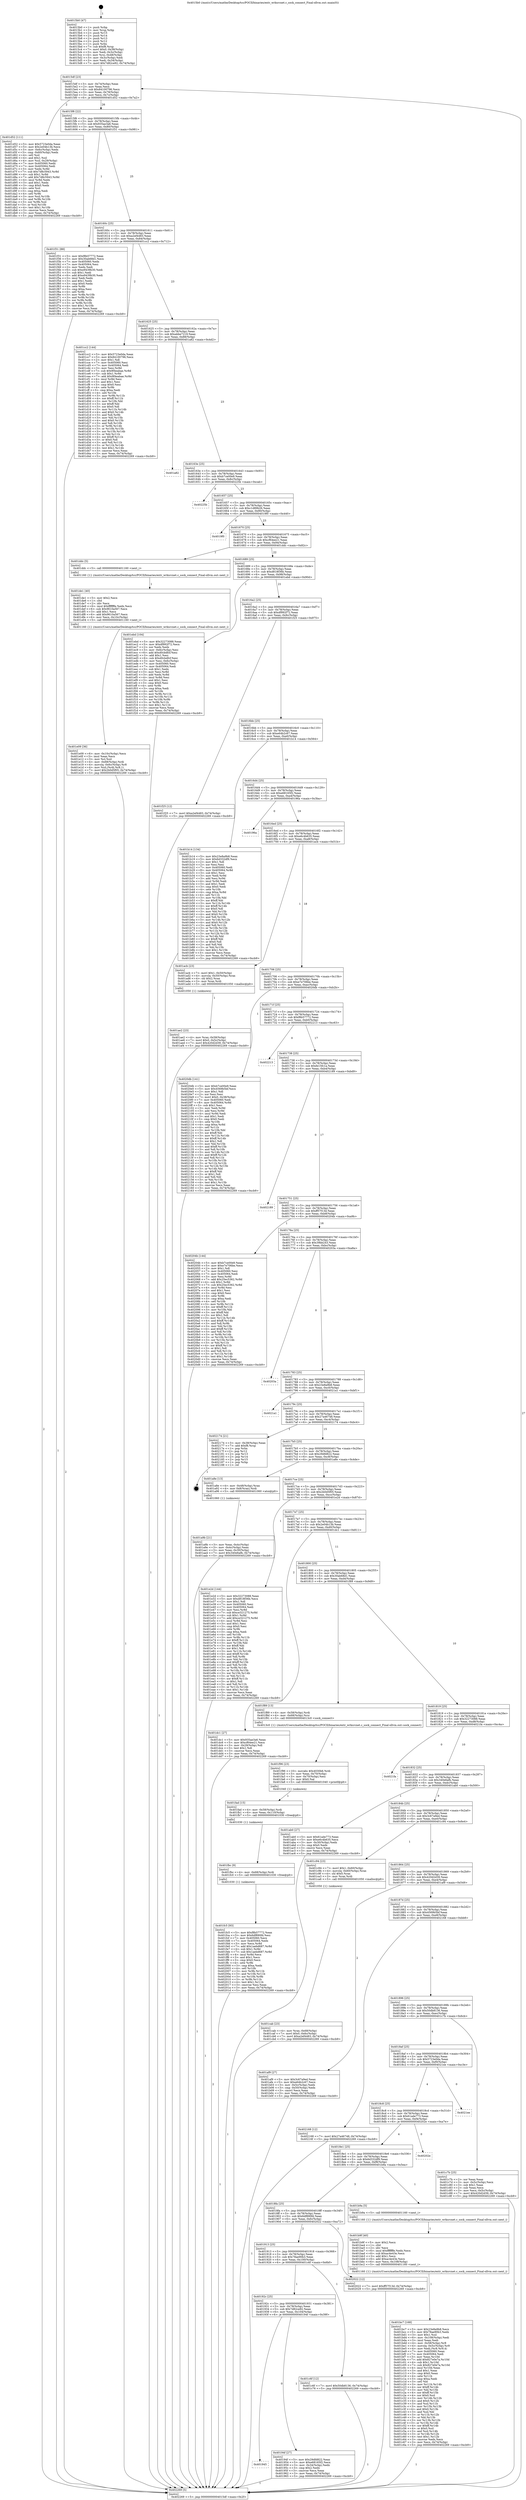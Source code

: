 digraph "0x4015b0" {
  label = "0x4015b0 (/mnt/c/Users/mathe/Desktop/tcc/POCII/binaries/extr_wrksrcnet.c_sock_connect_Final-ollvm.out::main(0))"
  labelloc = "t"
  node[shape=record]

  Entry [label="",width=0.3,height=0.3,shape=circle,fillcolor=black,style=filled]
  "0x4015df" [label="{
     0x4015df [23]\l
     | [instrs]\l
     &nbsp;&nbsp;0x4015df \<+3\>: mov -0x74(%rbp),%eax\l
     &nbsp;&nbsp;0x4015e2 \<+2\>: mov %eax,%ecx\l
     &nbsp;&nbsp;0x4015e4 \<+6\>: sub $0x84100796,%ecx\l
     &nbsp;&nbsp;0x4015ea \<+3\>: mov %eax,-0x78(%rbp)\l
     &nbsp;&nbsp;0x4015ed \<+3\>: mov %ecx,-0x7c(%rbp)\l
     &nbsp;&nbsp;0x4015f0 \<+6\>: je 0000000000401d52 \<main+0x7a2\>\l
  }"]
  "0x401d52" [label="{
     0x401d52 [111]\l
     | [instrs]\l
     &nbsp;&nbsp;0x401d52 \<+5\>: mov $0x5723e0da,%eax\l
     &nbsp;&nbsp;0x401d57 \<+5\>: mov $0x2e04b13b,%ecx\l
     &nbsp;&nbsp;0x401d5c \<+3\>: mov -0x6c(%rbp),%edx\l
     &nbsp;&nbsp;0x401d5f \<+3\>: cmp -0x60(%rbp),%edx\l
     &nbsp;&nbsp;0x401d62 \<+4\>: setl %sil\l
     &nbsp;&nbsp;0x401d66 \<+4\>: and $0x1,%sil\l
     &nbsp;&nbsp;0x401d6a \<+4\>: mov %sil,-0x29(%rbp)\l
     &nbsp;&nbsp;0x401d6e \<+7\>: mov 0x405060,%edx\l
     &nbsp;&nbsp;0x401d75 \<+7\>: mov 0x405064,%edi\l
     &nbsp;&nbsp;0x401d7c \<+3\>: mov %edx,%r8d\l
     &nbsp;&nbsp;0x401d7f \<+7\>: sub $0x7d8c5943,%r8d\l
     &nbsp;&nbsp;0x401d86 \<+4\>: sub $0x1,%r8d\l
     &nbsp;&nbsp;0x401d8a \<+7\>: add $0x7d8c5943,%r8d\l
     &nbsp;&nbsp;0x401d91 \<+4\>: imul %r8d,%edx\l
     &nbsp;&nbsp;0x401d95 \<+3\>: and $0x1,%edx\l
     &nbsp;&nbsp;0x401d98 \<+3\>: cmp $0x0,%edx\l
     &nbsp;&nbsp;0x401d9b \<+4\>: sete %sil\l
     &nbsp;&nbsp;0x401d9f \<+3\>: cmp $0xa,%edi\l
     &nbsp;&nbsp;0x401da2 \<+4\>: setl %r9b\l
     &nbsp;&nbsp;0x401da6 \<+3\>: mov %sil,%r10b\l
     &nbsp;&nbsp;0x401da9 \<+3\>: and %r9b,%r10b\l
     &nbsp;&nbsp;0x401dac \<+3\>: xor %r9b,%sil\l
     &nbsp;&nbsp;0x401daf \<+3\>: or %sil,%r10b\l
     &nbsp;&nbsp;0x401db2 \<+4\>: test $0x1,%r10b\l
     &nbsp;&nbsp;0x401db6 \<+3\>: cmovne %ecx,%eax\l
     &nbsp;&nbsp;0x401db9 \<+3\>: mov %eax,-0x74(%rbp)\l
     &nbsp;&nbsp;0x401dbc \<+5\>: jmp 0000000000402269 \<main+0xcb9\>\l
  }"]
  "0x4015f6" [label="{
     0x4015f6 [22]\l
     | [instrs]\l
     &nbsp;&nbsp;0x4015f6 \<+5\>: jmp 00000000004015fb \<main+0x4b\>\l
     &nbsp;&nbsp;0x4015fb \<+3\>: mov -0x78(%rbp),%eax\l
     &nbsp;&nbsp;0x4015fe \<+5\>: sub $0x935ae3a6,%eax\l
     &nbsp;&nbsp;0x401603 \<+3\>: mov %eax,-0x80(%rbp)\l
     &nbsp;&nbsp;0x401606 \<+6\>: je 0000000000401f31 \<main+0x981\>\l
  }"]
  Exit [label="",width=0.3,height=0.3,shape=circle,fillcolor=black,style=filled,peripheries=2]
  "0x401f31" [label="{
     0x401f31 [88]\l
     | [instrs]\l
     &nbsp;&nbsp;0x401f31 \<+5\>: mov $0xf8b57772,%eax\l
     &nbsp;&nbsp;0x401f36 \<+5\>: mov $0x30ab68d1,%ecx\l
     &nbsp;&nbsp;0x401f3b \<+7\>: mov 0x405060,%edx\l
     &nbsp;&nbsp;0x401f42 \<+7\>: mov 0x405064,%esi\l
     &nbsp;&nbsp;0x401f49 \<+2\>: mov %edx,%edi\l
     &nbsp;&nbsp;0x401f4b \<+6\>: sub $0xe9439b30,%edi\l
     &nbsp;&nbsp;0x401f51 \<+3\>: sub $0x1,%edi\l
     &nbsp;&nbsp;0x401f54 \<+6\>: add $0xe9439b30,%edi\l
     &nbsp;&nbsp;0x401f5a \<+3\>: imul %edi,%edx\l
     &nbsp;&nbsp;0x401f5d \<+3\>: and $0x1,%edx\l
     &nbsp;&nbsp;0x401f60 \<+3\>: cmp $0x0,%edx\l
     &nbsp;&nbsp;0x401f63 \<+4\>: sete %r8b\l
     &nbsp;&nbsp;0x401f67 \<+3\>: cmp $0xa,%esi\l
     &nbsp;&nbsp;0x401f6a \<+4\>: setl %r9b\l
     &nbsp;&nbsp;0x401f6e \<+3\>: mov %r8b,%r10b\l
     &nbsp;&nbsp;0x401f71 \<+3\>: and %r9b,%r10b\l
     &nbsp;&nbsp;0x401f74 \<+3\>: xor %r9b,%r8b\l
     &nbsp;&nbsp;0x401f77 \<+3\>: or %r8b,%r10b\l
     &nbsp;&nbsp;0x401f7a \<+4\>: test $0x1,%r10b\l
     &nbsp;&nbsp;0x401f7e \<+3\>: cmovne %ecx,%eax\l
     &nbsp;&nbsp;0x401f81 \<+3\>: mov %eax,-0x74(%rbp)\l
     &nbsp;&nbsp;0x401f84 \<+5\>: jmp 0000000000402269 \<main+0xcb9\>\l
  }"]
  "0x40160c" [label="{
     0x40160c [25]\l
     | [instrs]\l
     &nbsp;&nbsp;0x40160c \<+5\>: jmp 0000000000401611 \<main+0x61\>\l
     &nbsp;&nbsp;0x401611 \<+3\>: mov -0x78(%rbp),%eax\l
     &nbsp;&nbsp;0x401614 \<+5\>: sub $0xa2ef4483,%eax\l
     &nbsp;&nbsp;0x401619 \<+6\>: mov %eax,-0x84(%rbp)\l
     &nbsp;&nbsp;0x40161f \<+6\>: je 0000000000401cc2 \<main+0x712\>\l
  }"]
  "0x401fc5" [label="{
     0x401fc5 [93]\l
     | [instrs]\l
     &nbsp;&nbsp;0x401fc5 \<+5\>: mov $0xf8b57772,%eax\l
     &nbsp;&nbsp;0x401fca \<+5\>: mov $0x6df890fd,%esi\l
     &nbsp;&nbsp;0x401fcf \<+7\>: mov 0x405060,%ecx\l
     &nbsp;&nbsp;0x401fd6 \<+7\>: mov 0x405064,%edx\l
     &nbsp;&nbsp;0x401fdd \<+3\>: mov %ecx,%r8d\l
     &nbsp;&nbsp;0x401fe0 \<+7\>: add $0x1aebd687,%r8d\l
     &nbsp;&nbsp;0x401fe7 \<+4\>: sub $0x1,%r8d\l
     &nbsp;&nbsp;0x401feb \<+7\>: sub $0x1aebd687,%r8d\l
     &nbsp;&nbsp;0x401ff2 \<+4\>: imul %r8d,%ecx\l
     &nbsp;&nbsp;0x401ff6 \<+3\>: and $0x1,%ecx\l
     &nbsp;&nbsp;0x401ff9 \<+3\>: cmp $0x0,%ecx\l
     &nbsp;&nbsp;0x401ffc \<+4\>: sete %r9b\l
     &nbsp;&nbsp;0x402000 \<+3\>: cmp $0xa,%edx\l
     &nbsp;&nbsp;0x402003 \<+4\>: setl %r10b\l
     &nbsp;&nbsp;0x402007 \<+3\>: mov %r9b,%r11b\l
     &nbsp;&nbsp;0x40200a \<+3\>: and %r10b,%r11b\l
     &nbsp;&nbsp;0x40200d \<+3\>: xor %r10b,%r9b\l
     &nbsp;&nbsp;0x402010 \<+3\>: or %r9b,%r11b\l
     &nbsp;&nbsp;0x402013 \<+4\>: test $0x1,%r11b\l
     &nbsp;&nbsp;0x402017 \<+3\>: cmovne %esi,%eax\l
     &nbsp;&nbsp;0x40201a \<+3\>: mov %eax,-0x74(%rbp)\l
     &nbsp;&nbsp;0x40201d \<+5\>: jmp 0000000000402269 \<main+0xcb9\>\l
  }"]
  "0x401cc2" [label="{
     0x401cc2 [144]\l
     | [instrs]\l
     &nbsp;&nbsp;0x401cc2 \<+5\>: mov $0x5723e0da,%eax\l
     &nbsp;&nbsp;0x401cc7 \<+5\>: mov $0x84100796,%ecx\l
     &nbsp;&nbsp;0x401ccc \<+2\>: mov $0x1,%dl\l
     &nbsp;&nbsp;0x401cce \<+7\>: mov 0x405060,%esi\l
     &nbsp;&nbsp;0x401cd5 \<+7\>: mov 0x405064,%edi\l
     &nbsp;&nbsp;0x401cdc \<+3\>: mov %esi,%r8d\l
     &nbsp;&nbsp;0x401cdf \<+7\>: sub $0x9f4eabae,%r8d\l
     &nbsp;&nbsp;0x401ce6 \<+4\>: sub $0x1,%r8d\l
     &nbsp;&nbsp;0x401cea \<+7\>: add $0x9f4eabae,%r8d\l
     &nbsp;&nbsp;0x401cf1 \<+4\>: imul %r8d,%esi\l
     &nbsp;&nbsp;0x401cf5 \<+3\>: and $0x1,%esi\l
     &nbsp;&nbsp;0x401cf8 \<+3\>: cmp $0x0,%esi\l
     &nbsp;&nbsp;0x401cfb \<+4\>: sete %r9b\l
     &nbsp;&nbsp;0x401cff \<+3\>: cmp $0xa,%edi\l
     &nbsp;&nbsp;0x401d02 \<+4\>: setl %r10b\l
     &nbsp;&nbsp;0x401d06 \<+3\>: mov %r9b,%r11b\l
     &nbsp;&nbsp;0x401d09 \<+4\>: xor $0xff,%r11b\l
     &nbsp;&nbsp;0x401d0d \<+3\>: mov %r10b,%bl\l
     &nbsp;&nbsp;0x401d10 \<+3\>: xor $0xff,%bl\l
     &nbsp;&nbsp;0x401d13 \<+3\>: xor $0x0,%dl\l
     &nbsp;&nbsp;0x401d16 \<+3\>: mov %r11b,%r14b\l
     &nbsp;&nbsp;0x401d19 \<+4\>: and $0x0,%r14b\l
     &nbsp;&nbsp;0x401d1d \<+3\>: and %dl,%r9b\l
     &nbsp;&nbsp;0x401d20 \<+3\>: mov %bl,%r15b\l
     &nbsp;&nbsp;0x401d23 \<+4\>: and $0x0,%r15b\l
     &nbsp;&nbsp;0x401d27 \<+3\>: and %dl,%r10b\l
     &nbsp;&nbsp;0x401d2a \<+3\>: or %r9b,%r14b\l
     &nbsp;&nbsp;0x401d2d \<+3\>: or %r10b,%r15b\l
     &nbsp;&nbsp;0x401d30 \<+3\>: xor %r15b,%r14b\l
     &nbsp;&nbsp;0x401d33 \<+3\>: or %bl,%r11b\l
     &nbsp;&nbsp;0x401d36 \<+4\>: xor $0xff,%r11b\l
     &nbsp;&nbsp;0x401d3a \<+3\>: or $0x0,%dl\l
     &nbsp;&nbsp;0x401d3d \<+3\>: and %dl,%r11b\l
     &nbsp;&nbsp;0x401d40 \<+3\>: or %r11b,%r14b\l
     &nbsp;&nbsp;0x401d43 \<+4\>: test $0x1,%r14b\l
     &nbsp;&nbsp;0x401d47 \<+3\>: cmovne %ecx,%eax\l
     &nbsp;&nbsp;0x401d4a \<+3\>: mov %eax,-0x74(%rbp)\l
     &nbsp;&nbsp;0x401d4d \<+5\>: jmp 0000000000402269 \<main+0xcb9\>\l
  }"]
  "0x401625" [label="{
     0x401625 [25]\l
     | [instrs]\l
     &nbsp;&nbsp;0x401625 \<+5\>: jmp 000000000040162a \<main+0x7a\>\l
     &nbsp;&nbsp;0x40162a \<+3\>: mov -0x78(%rbp),%eax\l
     &nbsp;&nbsp;0x40162d \<+5\>: sub $0xabbe7219,%eax\l
     &nbsp;&nbsp;0x401632 \<+6\>: mov %eax,-0x88(%rbp)\l
     &nbsp;&nbsp;0x401638 \<+6\>: je 0000000000401a82 \<main+0x4d2\>\l
  }"]
  "0x401fbc" [label="{
     0x401fbc [9]\l
     | [instrs]\l
     &nbsp;&nbsp;0x401fbc \<+4\>: mov -0x68(%rbp),%rdi\l
     &nbsp;&nbsp;0x401fc0 \<+5\>: call 0000000000401030 \<free@plt\>\l
     | [calls]\l
     &nbsp;&nbsp;0x401030 \{1\} (unknown)\l
  }"]
  "0x401a82" [label="{
     0x401a82\l
  }", style=dashed]
  "0x40163e" [label="{
     0x40163e [25]\l
     | [instrs]\l
     &nbsp;&nbsp;0x40163e \<+5\>: jmp 0000000000401643 \<main+0x93\>\l
     &nbsp;&nbsp;0x401643 \<+3\>: mov -0x78(%rbp),%eax\l
     &nbsp;&nbsp;0x401646 \<+5\>: sub $0xb7ce00e9,%eax\l
     &nbsp;&nbsp;0x40164b \<+6\>: mov %eax,-0x8c(%rbp)\l
     &nbsp;&nbsp;0x401651 \<+6\>: je 000000000040225b \<main+0xcab\>\l
  }"]
  "0x401fad" [label="{
     0x401fad [15]\l
     | [instrs]\l
     &nbsp;&nbsp;0x401fad \<+4\>: mov -0x58(%rbp),%rdi\l
     &nbsp;&nbsp;0x401fb1 \<+6\>: mov %eax,-0x110(%rbp)\l
     &nbsp;&nbsp;0x401fb7 \<+5\>: call 0000000000401030 \<free@plt\>\l
     | [calls]\l
     &nbsp;&nbsp;0x401030 \{1\} (unknown)\l
  }"]
  "0x40225b" [label="{
     0x40225b\l
  }", style=dashed]
  "0x401657" [label="{
     0x401657 [25]\l
     | [instrs]\l
     &nbsp;&nbsp;0x401657 \<+5\>: jmp 000000000040165c \<main+0xac\>\l
     &nbsp;&nbsp;0x40165c \<+3\>: mov -0x78(%rbp),%eax\l
     &nbsp;&nbsp;0x40165f \<+5\>: sub $0xc1d89b26,%eax\l
     &nbsp;&nbsp;0x401664 \<+6\>: mov %eax,-0x90(%rbp)\l
     &nbsp;&nbsp;0x40166a \<+6\>: je 00000000004019f0 \<main+0x440\>\l
  }"]
  "0x401f96" [label="{
     0x401f96 [23]\l
     | [instrs]\l
     &nbsp;&nbsp;0x401f96 \<+10\>: movabs $0x4030b6,%rdi\l
     &nbsp;&nbsp;0x401fa0 \<+3\>: mov %eax,-0x70(%rbp)\l
     &nbsp;&nbsp;0x401fa3 \<+3\>: mov -0x70(%rbp),%esi\l
     &nbsp;&nbsp;0x401fa6 \<+2\>: mov $0x0,%al\l
     &nbsp;&nbsp;0x401fa8 \<+5\>: call 0000000000401040 \<printf@plt\>\l
     | [calls]\l
     &nbsp;&nbsp;0x401040 \{1\} (unknown)\l
  }"]
  "0x4019f0" [label="{
     0x4019f0\l
  }", style=dashed]
  "0x401670" [label="{
     0x401670 [25]\l
     | [instrs]\l
     &nbsp;&nbsp;0x401670 \<+5\>: jmp 0000000000401675 \<main+0xc5\>\l
     &nbsp;&nbsp;0x401675 \<+3\>: mov -0x78(%rbp),%eax\l
     &nbsp;&nbsp;0x401678 \<+5\>: sub $0xcf64ee21,%eax\l
     &nbsp;&nbsp;0x40167d \<+6\>: mov %eax,-0x94(%rbp)\l
     &nbsp;&nbsp;0x401683 \<+6\>: je 0000000000401ddc \<main+0x82c\>\l
  }"]
  "0x401e09" [label="{
     0x401e09 [36]\l
     | [instrs]\l
     &nbsp;&nbsp;0x401e09 \<+6\>: mov -0x10c(%rbp),%ecx\l
     &nbsp;&nbsp;0x401e0f \<+3\>: imul %eax,%ecx\l
     &nbsp;&nbsp;0x401e12 \<+3\>: mov %cl,%sil\l
     &nbsp;&nbsp;0x401e15 \<+4\>: mov -0x68(%rbp),%rdi\l
     &nbsp;&nbsp;0x401e19 \<+4\>: movslq -0x6c(%rbp),%r8\l
     &nbsp;&nbsp;0x401e1d \<+4\>: mov %sil,(%rdi,%r8,1)\l
     &nbsp;&nbsp;0x401e21 \<+7\>: movl $0x2b0d5f05,-0x74(%rbp)\l
     &nbsp;&nbsp;0x401e28 \<+5\>: jmp 0000000000402269 \<main+0xcb9\>\l
  }"]
  "0x401ddc" [label="{
     0x401ddc [5]\l
     | [instrs]\l
     &nbsp;&nbsp;0x401ddc \<+5\>: call 0000000000401160 \<next_i\>\l
     | [calls]\l
     &nbsp;&nbsp;0x401160 \{1\} (/mnt/c/Users/mathe/Desktop/tcc/POCII/binaries/extr_wrksrcnet.c_sock_connect_Final-ollvm.out::next_i)\l
  }"]
  "0x401689" [label="{
     0x401689 [25]\l
     | [instrs]\l
     &nbsp;&nbsp;0x401689 \<+5\>: jmp 000000000040168e \<main+0xde\>\l
     &nbsp;&nbsp;0x40168e \<+3\>: mov -0x78(%rbp),%eax\l
     &nbsp;&nbsp;0x401691 \<+5\>: sub $0xd818f36b,%eax\l
     &nbsp;&nbsp;0x401696 \<+6\>: mov %eax,-0x98(%rbp)\l
     &nbsp;&nbsp;0x40169c \<+6\>: je 0000000000401ebd \<main+0x90d\>\l
  }"]
  "0x401de1" [label="{
     0x401de1 [40]\l
     | [instrs]\l
     &nbsp;&nbsp;0x401de1 \<+5\>: mov $0x2,%ecx\l
     &nbsp;&nbsp;0x401de6 \<+1\>: cltd\l
     &nbsp;&nbsp;0x401de7 \<+2\>: idiv %ecx\l
     &nbsp;&nbsp;0x401de9 \<+6\>: imul $0xfffffffe,%edx,%ecx\l
     &nbsp;&nbsp;0x401def \<+6\>: sub $0x9610a567,%ecx\l
     &nbsp;&nbsp;0x401df5 \<+3\>: add $0x1,%ecx\l
     &nbsp;&nbsp;0x401df8 \<+6\>: add $0x9610a567,%ecx\l
     &nbsp;&nbsp;0x401dfe \<+6\>: mov %ecx,-0x10c(%rbp)\l
     &nbsp;&nbsp;0x401e04 \<+5\>: call 0000000000401160 \<next_i\>\l
     | [calls]\l
     &nbsp;&nbsp;0x401160 \{1\} (/mnt/c/Users/mathe/Desktop/tcc/POCII/binaries/extr_wrksrcnet.c_sock_connect_Final-ollvm.out::next_i)\l
  }"]
  "0x401ebd" [label="{
     0x401ebd [104]\l
     | [instrs]\l
     &nbsp;&nbsp;0x401ebd \<+5\>: mov $0x32273088,%eax\l
     &nbsp;&nbsp;0x401ec2 \<+5\>: mov $0xdf992f72,%ecx\l
     &nbsp;&nbsp;0x401ec7 \<+2\>: xor %edx,%edx\l
     &nbsp;&nbsp;0x401ec9 \<+3\>: mov -0x6c(%rbp),%esi\l
     &nbsp;&nbsp;0x401ecc \<+6\>: add $0xd0cbdfcf,%esi\l
     &nbsp;&nbsp;0x401ed2 \<+3\>: add $0x1,%esi\l
     &nbsp;&nbsp;0x401ed5 \<+6\>: sub $0xd0cbdfcf,%esi\l
     &nbsp;&nbsp;0x401edb \<+3\>: mov %esi,-0x6c(%rbp)\l
     &nbsp;&nbsp;0x401ede \<+7\>: mov 0x405060,%esi\l
     &nbsp;&nbsp;0x401ee5 \<+7\>: mov 0x405064,%edi\l
     &nbsp;&nbsp;0x401eec \<+3\>: sub $0x1,%edx\l
     &nbsp;&nbsp;0x401eef \<+3\>: mov %esi,%r8d\l
     &nbsp;&nbsp;0x401ef2 \<+3\>: add %edx,%r8d\l
     &nbsp;&nbsp;0x401ef5 \<+4\>: imul %r8d,%esi\l
     &nbsp;&nbsp;0x401ef9 \<+3\>: and $0x1,%esi\l
     &nbsp;&nbsp;0x401efc \<+3\>: cmp $0x0,%esi\l
     &nbsp;&nbsp;0x401eff \<+4\>: sete %r9b\l
     &nbsp;&nbsp;0x401f03 \<+3\>: cmp $0xa,%edi\l
     &nbsp;&nbsp;0x401f06 \<+4\>: setl %r10b\l
     &nbsp;&nbsp;0x401f0a \<+3\>: mov %r9b,%r11b\l
     &nbsp;&nbsp;0x401f0d \<+3\>: and %r10b,%r11b\l
     &nbsp;&nbsp;0x401f10 \<+3\>: xor %r10b,%r9b\l
     &nbsp;&nbsp;0x401f13 \<+3\>: or %r9b,%r11b\l
     &nbsp;&nbsp;0x401f16 \<+4\>: test $0x1,%r11b\l
     &nbsp;&nbsp;0x401f1a \<+3\>: cmovne %ecx,%eax\l
     &nbsp;&nbsp;0x401f1d \<+3\>: mov %eax,-0x74(%rbp)\l
     &nbsp;&nbsp;0x401f20 \<+5\>: jmp 0000000000402269 \<main+0xcb9\>\l
  }"]
  "0x4016a2" [label="{
     0x4016a2 [25]\l
     | [instrs]\l
     &nbsp;&nbsp;0x4016a2 \<+5\>: jmp 00000000004016a7 \<main+0xf7\>\l
     &nbsp;&nbsp;0x4016a7 \<+3\>: mov -0x78(%rbp),%eax\l
     &nbsp;&nbsp;0x4016aa \<+5\>: sub $0xdf992f72,%eax\l
     &nbsp;&nbsp;0x4016af \<+6\>: mov %eax,-0x9c(%rbp)\l
     &nbsp;&nbsp;0x4016b5 \<+6\>: je 0000000000401f25 \<main+0x975\>\l
  }"]
  "0x401cab" [label="{
     0x401cab [23]\l
     | [instrs]\l
     &nbsp;&nbsp;0x401cab \<+4\>: mov %rax,-0x68(%rbp)\l
     &nbsp;&nbsp;0x401caf \<+7\>: movl $0x0,-0x6c(%rbp)\l
     &nbsp;&nbsp;0x401cb6 \<+7\>: movl $0xa2ef4483,-0x74(%rbp)\l
     &nbsp;&nbsp;0x401cbd \<+5\>: jmp 0000000000402269 \<main+0xcb9\>\l
  }"]
  "0x401f25" [label="{
     0x401f25 [12]\l
     | [instrs]\l
     &nbsp;&nbsp;0x401f25 \<+7\>: movl $0xa2ef4483,-0x74(%rbp)\l
     &nbsp;&nbsp;0x401f2c \<+5\>: jmp 0000000000402269 \<main+0xcb9\>\l
  }"]
  "0x4016bb" [label="{
     0x4016bb [25]\l
     | [instrs]\l
     &nbsp;&nbsp;0x4016bb \<+5\>: jmp 00000000004016c0 \<main+0x110\>\l
     &nbsp;&nbsp;0x4016c0 \<+3\>: mov -0x78(%rbp),%eax\l
     &nbsp;&nbsp;0x4016c3 \<+5\>: sub $0xe64b2c67,%eax\l
     &nbsp;&nbsp;0x4016c8 \<+6\>: mov %eax,-0xa0(%rbp)\l
     &nbsp;&nbsp;0x4016ce \<+6\>: je 0000000000401b14 \<main+0x564\>\l
  }"]
  "0x401bc7" [label="{
     0x401bc7 [168]\l
     | [instrs]\l
     &nbsp;&nbsp;0x401bc7 \<+5\>: mov $0x23e8a9b8,%ecx\l
     &nbsp;&nbsp;0x401bcc \<+5\>: mov $0x78ae90b3,%edx\l
     &nbsp;&nbsp;0x401bd1 \<+3\>: mov $0x1,%sil\l
     &nbsp;&nbsp;0x401bd4 \<+6\>: mov -0x108(%rbp),%edi\l
     &nbsp;&nbsp;0x401bda \<+3\>: imul %eax,%edi\l
     &nbsp;&nbsp;0x401bdd \<+4\>: mov -0x58(%rbp),%r8\l
     &nbsp;&nbsp;0x401be1 \<+4\>: movslq -0x5c(%rbp),%r9\l
     &nbsp;&nbsp;0x401be5 \<+4\>: mov %edi,(%r8,%r9,4)\l
     &nbsp;&nbsp;0x401be9 \<+7\>: mov 0x405060,%eax\l
     &nbsp;&nbsp;0x401bf0 \<+7\>: mov 0x405064,%edi\l
     &nbsp;&nbsp;0x401bf7 \<+3\>: mov %eax,%r10d\l
     &nbsp;&nbsp;0x401bfa \<+7\>: add $0x827e0e7a,%r10d\l
     &nbsp;&nbsp;0x401c01 \<+4\>: sub $0x1,%r10d\l
     &nbsp;&nbsp;0x401c05 \<+7\>: sub $0x827e0e7a,%r10d\l
     &nbsp;&nbsp;0x401c0c \<+4\>: imul %r10d,%eax\l
     &nbsp;&nbsp;0x401c10 \<+3\>: and $0x1,%eax\l
     &nbsp;&nbsp;0x401c13 \<+3\>: cmp $0x0,%eax\l
     &nbsp;&nbsp;0x401c16 \<+4\>: sete %r11b\l
     &nbsp;&nbsp;0x401c1a \<+3\>: cmp $0xa,%edi\l
     &nbsp;&nbsp;0x401c1d \<+3\>: setl %bl\l
     &nbsp;&nbsp;0x401c20 \<+3\>: mov %r11b,%r14b\l
     &nbsp;&nbsp;0x401c23 \<+4\>: xor $0xff,%r14b\l
     &nbsp;&nbsp;0x401c27 \<+3\>: mov %bl,%r15b\l
     &nbsp;&nbsp;0x401c2a \<+4\>: xor $0xff,%r15b\l
     &nbsp;&nbsp;0x401c2e \<+4\>: xor $0x0,%sil\l
     &nbsp;&nbsp;0x401c32 \<+3\>: mov %r14b,%r12b\l
     &nbsp;&nbsp;0x401c35 \<+4\>: and $0x0,%r12b\l
     &nbsp;&nbsp;0x401c39 \<+3\>: and %sil,%r11b\l
     &nbsp;&nbsp;0x401c3c \<+3\>: mov %r15b,%r13b\l
     &nbsp;&nbsp;0x401c3f \<+4\>: and $0x0,%r13b\l
     &nbsp;&nbsp;0x401c43 \<+3\>: and %sil,%bl\l
     &nbsp;&nbsp;0x401c46 \<+3\>: or %r11b,%r12b\l
     &nbsp;&nbsp;0x401c49 \<+3\>: or %bl,%r13b\l
     &nbsp;&nbsp;0x401c4c \<+3\>: xor %r13b,%r12b\l
     &nbsp;&nbsp;0x401c4f \<+3\>: or %r15b,%r14b\l
     &nbsp;&nbsp;0x401c52 \<+4\>: xor $0xff,%r14b\l
     &nbsp;&nbsp;0x401c56 \<+4\>: or $0x0,%sil\l
     &nbsp;&nbsp;0x401c5a \<+3\>: and %sil,%r14b\l
     &nbsp;&nbsp;0x401c5d \<+3\>: or %r14b,%r12b\l
     &nbsp;&nbsp;0x401c60 \<+4\>: test $0x1,%r12b\l
     &nbsp;&nbsp;0x401c64 \<+3\>: cmovne %edx,%ecx\l
     &nbsp;&nbsp;0x401c67 \<+3\>: mov %ecx,-0x74(%rbp)\l
     &nbsp;&nbsp;0x401c6a \<+5\>: jmp 0000000000402269 \<main+0xcb9\>\l
  }"]
  "0x401b14" [label="{
     0x401b14 [134]\l
     | [instrs]\l
     &nbsp;&nbsp;0x401b14 \<+5\>: mov $0x23e8a9b8,%eax\l
     &nbsp;&nbsp;0x401b19 \<+5\>: mov $0x6d332df9,%ecx\l
     &nbsp;&nbsp;0x401b1e \<+2\>: mov $0x1,%dl\l
     &nbsp;&nbsp;0x401b20 \<+2\>: xor %esi,%esi\l
     &nbsp;&nbsp;0x401b22 \<+7\>: mov 0x405060,%edi\l
     &nbsp;&nbsp;0x401b29 \<+8\>: mov 0x405064,%r8d\l
     &nbsp;&nbsp;0x401b31 \<+3\>: sub $0x1,%esi\l
     &nbsp;&nbsp;0x401b34 \<+3\>: mov %edi,%r9d\l
     &nbsp;&nbsp;0x401b37 \<+3\>: add %esi,%r9d\l
     &nbsp;&nbsp;0x401b3a \<+4\>: imul %r9d,%edi\l
     &nbsp;&nbsp;0x401b3e \<+3\>: and $0x1,%edi\l
     &nbsp;&nbsp;0x401b41 \<+3\>: cmp $0x0,%edi\l
     &nbsp;&nbsp;0x401b44 \<+4\>: sete %r10b\l
     &nbsp;&nbsp;0x401b48 \<+4\>: cmp $0xa,%r8d\l
     &nbsp;&nbsp;0x401b4c \<+4\>: setl %r11b\l
     &nbsp;&nbsp;0x401b50 \<+3\>: mov %r10b,%bl\l
     &nbsp;&nbsp;0x401b53 \<+3\>: xor $0xff,%bl\l
     &nbsp;&nbsp;0x401b56 \<+3\>: mov %r11b,%r14b\l
     &nbsp;&nbsp;0x401b59 \<+4\>: xor $0xff,%r14b\l
     &nbsp;&nbsp;0x401b5d \<+3\>: xor $0x0,%dl\l
     &nbsp;&nbsp;0x401b60 \<+3\>: mov %bl,%r15b\l
     &nbsp;&nbsp;0x401b63 \<+4\>: and $0x0,%r15b\l
     &nbsp;&nbsp;0x401b67 \<+3\>: and %dl,%r10b\l
     &nbsp;&nbsp;0x401b6a \<+3\>: mov %r14b,%r12b\l
     &nbsp;&nbsp;0x401b6d \<+4\>: and $0x0,%r12b\l
     &nbsp;&nbsp;0x401b71 \<+3\>: and %dl,%r11b\l
     &nbsp;&nbsp;0x401b74 \<+3\>: or %r10b,%r15b\l
     &nbsp;&nbsp;0x401b77 \<+3\>: or %r11b,%r12b\l
     &nbsp;&nbsp;0x401b7a \<+3\>: xor %r12b,%r15b\l
     &nbsp;&nbsp;0x401b7d \<+3\>: or %r14b,%bl\l
     &nbsp;&nbsp;0x401b80 \<+3\>: xor $0xff,%bl\l
     &nbsp;&nbsp;0x401b83 \<+3\>: or $0x0,%dl\l
     &nbsp;&nbsp;0x401b86 \<+2\>: and %dl,%bl\l
     &nbsp;&nbsp;0x401b88 \<+3\>: or %bl,%r15b\l
     &nbsp;&nbsp;0x401b8b \<+4\>: test $0x1,%r15b\l
     &nbsp;&nbsp;0x401b8f \<+3\>: cmovne %ecx,%eax\l
     &nbsp;&nbsp;0x401b92 \<+3\>: mov %eax,-0x74(%rbp)\l
     &nbsp;&nbsp;0x401b95 \<+5\>: jmp 0000000000402269 \<main+0xcb9\>\l
  }"]
  "0x4016d4" [label="{
     0x4016d4 [25]\l
     | [instrs]\l
     &nbsp;&nbsp;0x4016d4 \<+5\>: jmp 00000000004016d9 \<main+0x129\>\l
     &nbsp;&nbsp;0x4016d9 \<+3\>: mov -0x78(%rbp),%eax\l
     &nbsp;&nbsp;0x4016dc \<+5\>: sub $0xe68165f2,%eax\l
     &nbsp;&nbsp;0x4016e1 \<+6\>: mov %eax,-0xa4(%rbp)\l
     &nbsp;&nbsp;0x4016e7 \<+6\>: je 000000000040196a \<main+0x3ba\>\l
  }"]
  "0x401b9f" [label="{
     0x401b9f [40]\l
     | [instrs]\l
     &nbsp;&nbsp;0x401b9f \<+5\>: mov $0x2,%ecx\l
     &nbsp;&nbsp;0x401ba4 \<+1\>: cltd\l
     &nbsp;&nbsp;0x401ba5 \<+2\>: idiv %ecx\l
     &nbsp;&nbsp;0x401ba7 \<+6\>: imul $0xfffffffe,%edx,%ecx\l
     &nbsp;&nbsp;0x401bad \<+6\>: sub $0xac4e43e,%ecx\l
     &nbsp;&nbsp;0x401bb3 \<+3\>: add $0x1,%ecx\l
     &nbsp;&nbsp;0x401bb6 \<+6\>: add $0xac4e43e,%ecx\l
     &nbsp;&nbsp;0x401bbc \<+6\>: mov %ecx,-0x108(%rbp)\l
     &nbsp;&nbsp;0x401bc2 \<+5\>: call 0000000000401160 \<next_i\>\l
     | [calls]\l
     &nbsp;&nbsp;0x401160 \{1\} (/mnt/c/Users/mathe/Desktop/tcc/POCII/binaries/extr_wrksrcnet.c_sock_connect_Final-ollvm.out::next_i)\l
  }"]
  "0x40196a" [label="{
     0x40196a\l
  }", style=dashed]
  "0x4016ed" [label="{
     0x4016ed [25]\l
     | [instrs]\l
     &nbsp;&nbsp;0x4016ed \<+5\>: jmp 00000000004016f2 \<main+0x142\>\l
     &nbsp;&nbsp;0x4016f2 \<+3\>: mov -0x78(%rbp),%eax\l
     &nbsp;&nbsp;0x4016f5 \<+5\>: sub $0xe6c4b635,%eax\l
     &nbsp;&nbsp;0x4016fa \<+6\>: mov %eax,-0xa8(%rbp)\l
     &nbsp;&nbsp;0x401700 \<+6\>: je 0000000000401acb \<main+0x51b\>\l
  }"]
  "0x401ae2" [label="{
     0x401ae2 [23]\l
     | [instrs]\l
     &nbsp;&nbsp;0x401ae2 \<+4\>: mov %rax,-0x58(%rbp)\l
     &nbsp;&nbsp;0x401ae6 \<+7\>: movl $0x0,-0x5c(%rbp)\l
     &nbsp;&nbsp;0x401aed \<+7\>: movl $0x420d2d39,-0x74(%rbp)\l
     &nbsp;&nbsp;0x401af4 \<+5\>: jmp 0000000000402269 \<main+0xcb9\>\l
  }"]
  "0x401acb" [label="{
     0x401acb [23]\l
     | [instrs]\l
     &nbsp;&nbsp;0x401acb \<+7\>: movl $0x1,-0x50(%rbp)\l
     &nbsp;&nbsp;0x401ad2 \<+4\>: movslq -0x50(%rbp),%rax\l
     &nbsp;&nbsp;0x401ad6 \<+4\>: shl $0x2,%rax\l
     &nbsp;&nbsp;0x401ada \<+3\>: mov %rax,%rdi\l
     &nbsp;&nbsp;0x401add \<+5\>: call 0000000000401050 \<malloc@plt\>\l
     | [calls]\l
     &nbsp;&nbsp;0x401050 \{1\} (unknown)\l
  }"]
  "0x401706" [label="{
     0x401706 [25]\l
     | [instrs]\l
     &nbsp;&nbsp;0x401706 \<+5\>: jmp 000000000040170b \<main+0x15b\>\l
     &nbsp;&nbsp;0x40170b \<+3\>: mov -0x78(%rbp),%eax\l
     &nbsp;&nbsp;0x40170e \<+5\>: sub $0xe7e706be,%eax\l
     &nbsp;&nbsp;0x401713 \<+6\>: mov %eax,-0xac(%rbp)\l
     &nbsp;&nbsp;0x401719 \<+6\>: je 00000000004020db \<main+0xb2b\>\l
  }"]
  "0x401a9b" [label="{
     0x401a9b [21]\l
     | [instrs]\l
     &nbsp;&nbsp;0x401a9b \<+3\>: mov %eax,-0x4c(%rbp)\l
     &nbsp;&nbsp;0x401a9e \<+3\>: mov -0x4c(%rbp),%eax\l
     &nbsp;&nbsp;0x401aa1 \<+3\>: mov %eax,-0x30(%rbp)\l
     &nbsp;&nbsp;0x401aa4 \<+7\>: movl $0x340e6afb,-0x74(%rbp)\l
     &nbsp;&nbsp;0x401aab \<+5\>: jmp 0000000000402269 \<main+0xcb9\>\l
  }"]
  "0x4020db" [label="{
     0x4020db [141]\l
     | [instrs]\l
     &nbsp;&nbsp;0x4020db \<+5\>: mov $0xb7ce00e9,%eax\l
     &nbsp;&nbsp;0x4020e0 \<+5\>: mov $0x4569b5bf,%ecx\l
     &nbsp;&nbsp;0x4020e5 \<+2\>: mov $0x1,%dl\l
     &nbsp;&nbsp;0x4020e7 \<+2\>: xor %esi,%esi\l
     &nbsp;&nbsp;0x4020e9 \<+7\>: movl $0x0,-0x38(%rbp)\l
     &nbsp;&nbsp;0x4020f0 \<+7\>: mov 0x405060,%edi\l
     &nbsp;&nbsp;0x4020f7 \<+8\>: mov 0x405064,%r8d\l
     &nbsp;&nbsp;0x4020ff \<+3\>: sub $0x1,%esi\l
     &nbsp;&nbsp;0x402102 \<+3\>: mov %edi,%r9d\l
     &nbsp;&nbsp;0x402105 \<+3\>: add %esi,%r9d\l
     &nbsp;&nbsp;0x402108 \<+4\>: imul %r9d,%edi\l
     &nbsp;&nbsp;0x40210c \<+3\>: and $0x1,%edi\l
     &nbsp;&nbsp;0x40210f \<+3\>: cmp $0x0,%edi\l
     &nbsp;&nbsp;0x402112 \<+4\>: sete %r10b\l
     &nbsp;&nbsp;0x402116 \<+4\>: cmp $0xa,%r8d\l
     &nbsp;&nbsp;0x40211a \<+4\>: setl %r11b\l
     &nbsp;&nbsp;0x40211e \<+3\>: mov %r10b,%bl\l
     &nbsp;&nbsp;0x402121 \<+3\>: xor $0xff,%bl\l
     &nbsp;&nbsp;0x402124 \<+3\>: mov %r11b,%r14b\l
     &nbsp;&nbsp;0x402127 \<+4\>: xor $0xff,%r14b\l
     &nbsp;&nbsp;0x40212b \<+3\>: xor $0x1,%dl\l
     &nbsp;&nbsp;0x40212e \<+3\>: mov %bl,%r15b\l
     &nbsp;&nbsp;0x402131 \<+4\>: and $0xff,%r15b\l
     &nbsp;&nbsp;0x402135 \<+3\>: and %dl,%r10b\l
     &nbsp;&nbsp;0x402138 \<+3\>: mov %r14b,%r12b\l
     &nbsp;&nbsp;0x40213b \<+4\>: and $0xff,%r12b\l
     &nbsp;&nbsp;0x40213f \<+3\>: and %dl,%r11b\l
     &nbsp;&nbsp;0x402142 \<+3\>: or %r10b,%r15b\l
     &nbsp;&nbsp;0x402145 \<+3\>: or %r11b,%r12b\l
     &nbsp;&nbsp;0x402148 \<+3\>: xor %r12b,%r15b\l
     &nbsp;&nbsp;0x40214b \<+3\>: or %r14b,%bl\l
     &nbsp;&nbsp;0x40214e \<+3\>: xor $0xff,%bl\l
     &nbsp;&nbsp;0x402151 \<+3\>: or $0x1,%dl\l
     &nbsp;&nbsp;0x402154 \<+2\>: and %dl,%bl\l
     &nbsp;&nbsp;0x402156 \<+3\>: or %bl,%r15b\l
     &nbsp;&nbsp;0x402159 \<+4\>: test $0x1,%r15b\l
     &nbsp;&nbsp;0x40215d \<+3\>: cmovne %ecx,%eax\l
     &nbsp;&nbsp;0x402160 \<+3\>: mov %eax,-0x74(%rbp)\l
     &nbsp;&nbsp;0x402163 \<+5\>: jmp 0000000000402269 \<main+0xcb9\>\l
  }"]
  "0x40171f" [label="{
     0x40171f [25]\l
     | [instrs]\l
     &nbsp;&nbsp;0x40171f \<+5\>: jmp 0000000000401724 \<main+0x174\>\l
     &nbsp;&nbsp;0x401724 \<+3\>: mov -0x78(%rbp),%eax\l
     &nbsp;&nbsp;0x401727 \<+5\>: sub $0xf8b57772,%eax\l
     &nbsp;&nbsp;0x40172c \<+6\>: mov %eax,-0xb0(%rbp)\l
     &nbsp;&nbsp;0x401732 \<+6\>: je 0000000000402213 \<main+0xc63\>\l
  }"]
  "0x4015b0" [label="{
     0x4015b0 [47]\l
     | [instrs]\l
     &nbsp;&nbsp;0x4015b0 \<+1\>: push %rbp\l
     &nbsp;&nbsp;0x4015b1 \<+3\>: mov %rsp,%rbp\l
     &nbsp;&nbsp;0x4015b4 \<+2\>: push %r15\l
     &nbsp;&nbsp;0x4015b6 \<+2\>: push %r14\l
     &nbsp;&nbsp;0x4015b8 \<+2\>: push %r13\l
     &nbsp;&nbsp;0x4015ba \<+2\>: push %r12\l
     &nbsp;&nbsp;0x4015bc \<+1\>: push %rbx\l
     &nbsp;&nbsp;0x4015bd \<+7\>: sub $0xf8,%rsp\l
     &nbsp;&nbsp;0x4015c4 \<+7\>: movl $0x0,-0x38(%rbp)\l
     &nbsp;&nbsp;0x4015cb \<+3\>: mov %edi,-0x3c(%rbp)\l
     &nbsp;&nbsp;0x4015ce \<+4\>: mov %rsi,-0x48(%rbp)\l
     &nbsp;&nbsp;0x4015d2 \<+3\>: mov -0x3c(%rbp),%edi\l
     &nbsp;&nbsp;0x4015d5 \<+3\>: mov %edi,-0x34(%rbp)\l
     &nbsp;&nbsp;0x4015d8 \<+7\>: movl $0x7d82ce92,-0x74(%rbp)\l
  }"]
  "0x402213" [label="{
     0x402213\l
  }", style=dashed]
  "0x401738" [label="{
     0x401738 [25]\l
     | [instrs]\l
     &nbsp;&nbsp;0x401738 \<+5\>: jmp 000000000040173d \<main+0x18d\>\l
     &nbsp;&nbsp;0x40173d \<+3\>: mov -0x78(%rbp),%eax\l
     &nbsp;&nbsp;0x401740 \<+5\>: sub $0xfe15fc1a,%eax\l
     &nbsp;&nbsp;0x401745 \<+6\>: mov %eax,-0xb4(%rbp)\l
     &nbsp;&nbsp;0x40174b \<+6\>: je 0000000000402189 \<main+0xbd9\>\l
  }"]
  "0x402269" [label="{
     0x402269 [5]\l
     | [instrs]\l
     &nbsp;&nbsp;0x402269 \<+5\>: jmp 00000000004015df \<main+0x2f\>\l
  }"]
  "0x402189" [label="{
     0x402189\l
  }", style=dashed]
  "0x401751" [label="{
     0x401751 [25]\l
     | [instrs]\l
     &nbsp;&nbsp;0x401751 \<+5\>: jmp 0000000000401756 \<main+0x1a6\>\l
     &nbsp;&nbsp;0x401756 \<+3\>: mov -0x78(%rbp),%eax\l
     &nbsp;&nbsp;0x401759 \<+5\>: sub $0xff57f13d,%eax\l
     &nbsp;&nbsp;0x40175e \<+6\>: mov %eax,-0xb8(%rbp)\l
     &nbsp;&nbsp;0x401764 \<+6\>: je 000000000040204b \<main+0xa9b\>\l
  }"]
  "0x401945" [label="{
     0x401945\l
  }", style=dashed]
  "0x40204b" [label="{
     0x40204b [144]\l
     | [instrs]\l
     &nbsp;&nbsp;0x40204b \<+5\>: mov $0xb7ce00e9,%eax\l
     &nbsp;&nbsp;0x402050 \<+5\>: mov $0xe7e706be,%ecx\l
     &nbsp;&nbsp;0x402055 \<+2\>: mov $0x1,%dl\l
     &nbsp;&nbsp;0x402057 \<+7\>: mov 0x405060,%esi\l
     &nbsp;&nbsp;0x40205e \<+7\>: mov 0x405064,%edi\l
     &nbsp;&nbsp;0x402065 \<+3\>: mov %esi,%r8d\l
     &nbsp;&nbsp;0x402068 \<+7\>: add $0x25ec5362,%r8d\l
     &nbsp;&nbsp;0x40206f \<+4\>: sub $0x1,%r8d\l
     &nbsp;&nbsp;0x402073 \<+7\>: sub $0x25ec5362,%r8d\l
     &nbsp;&nbsp;0x40207a \<+4\>: imul %r8d,%esi\l
     &nbsp;&nbsp;0x40207e \<+3\>: and $0x1,%esi\l
     &nbsp;&nbsp;0x402081 \<+3\>: cmp $0x0,%esi\l
     &nbsp;&nbsp;0x402084 \<+4\>: sete %r9b\l
     &nbsp;&nbsp;0x402088 \<+3\>: cmp $0xa,%edi\l
     &nbsp;&nbsp;0x40208b \<+4\>: setl %r10b\l
     &nbsp;&nbsp;0x40208f \<+3\>: mov %r9b,%r11b\l
     &nbsp;&nbsp;0x402092 \<+4\>: xor $0xff,%r11b\l
     &nbsp;&nbsp;0x402096 \<+3\>: mov %r10b,%bl\l
     &nbsp;&nbsp;0x402099 \<+3\>: xor $0xff,%bl\l
     &nbsp;&nbsp;0x40209c \<+3\>: xor $0x1,%dl\l
     &nbsp;&nbsp;0x40209f \<+3\>: mov %r11b,%r14b\l
     &nbsp;&nbsp;0x4020a2 \<+4\>: and $0xff,%r14b\l
     &nbsp;&nbsp;0x4020a6 \<+3\>: and %dl,%r9b\l
     &nbsp;&nbsp;0x4020a9 \<+3\>: mov %bl,%r15b\l
     &nbsp;&nbsp;0x4020ac \<+4\>: and $0xff,%r15b\l
     &nbsp;&nbsp;0x4020b0 \<+3\>: and %dl,%r10b\l
     &nbsp;&nbsp;0x4020b3 \<+3\>: or %r9b,%r14b\l
     &nbsp;&nbsp;0x4020b6 \<+3\>: or %r10b,%r15b\l
     &nbsp;&nbsp;0x4020b9 \<+3\>: xor %r15b,%r14b\l
     &nbsp;&nbsp;0x4020bc \<+3\>: or %bl,%r11b\l
     &nbsp;&nbsp;0x4020bf \<+4\>: xor $0xff,%r11b\l
     &nbsp;&nbsp;0x4020c3 \<+3\>: or $0x1,%dl\l
     &nbsp;&nbsp;0x4020c6 \<+3\>: and %dl,%r11b\l
     &nbsp;&nbsp;0x4020c9 \<+3\>: or %r11b,%r14b\l
     &nbsp;&nbsp;0x4020cc \<+4\>: test $0x1,%r14b\l
     &nbsp;&nbsp;0x4020d0 \<+3\>: cmovne %ecx,%eax\l
     &nbsp;&nbsp;0x4020d3 \<+3\>: mov %eax,-0x74(%rbp)\l
     &nbsp;&nbsp;0x4020d6 \<+5\>: jmp 0000000000402269 \<main+0xcb9\>\l
  }"]
  "0x40176a" [label="{
     0x40176a [25]\l
     | [instrs]\l
     &nbsp;&nbsp;0x40176a \<+5\>: jmp 000000000040176f \<main+0x1bf\>\l
     &nbsp;&nbsp;0x40176f \<+3\>: mov -0x78(%rbp),%eax\l
     &nbsp;&nbsp;0x401772 \<+5\>: sub $0x39bb243,%eax\l
     &nbsp;&nbsp;0x401777 \<+6\>: mov %eax,-0xbc(%rbp)\l
     &nbsp;&nbsp;0x40177d \<+6\>: je 000000000040203a \<main+0xa8a\>\l
  }"]
  "0x40194f" [label="{
     0x40194f [27]\l
     | [instrs]\l
     &nbsp;&nbsp;0x40194f \<+5\>: mov $0x29dfd822,%eax\l
     &nbsp;&nbsp;0x401954 \<+5\>: mov $0xe68165f2,%ecx\l
     &nbsp;&nbsp;0x401959 \<+3\>: mov -0x34(%rbp),%edx\l
     &nbsp;&nbsp;0x40195c \<+3\>: cmp $0x2,%edx\l
     &nbsp;&nbsp;0x40195f \<+3\>: cmovne %ecx,%eax\l
     &nbsp;&nbsp;0x401962 \<+3\>: mov %eax,-0x74(%rbp)\l
     &nbsp;&nbsp;0x401965 \<+5\>: jmp 0000000000402269 \<main+0xcb9\>\l
  }"]
  "0x40203a" [label="{
     0x40203a\l
  }", style=dashed]
  "0x401783" [label="{
     0x401783 [25]\l
     | [instrs]\l
     &nbsp;&nbsp;0x401783 \<+5\>: jmp 0000000000401788 \<main+0x1d8\>\l
     &nbsp;&nbsp;0x401788 \<+3\>: mov -0x78(%rbp),%eax\l
     &nbsp;&nbsp;0x40178b \<+5\>: sub $0x23e8a9b8,%eax\l
     &nbsp;&nbsp;0x401790 \<+6\>: mov %eax,-0xc0(%rbp)\l
     &nbsp;&nbsp;0x401796 \<+6\>: je 00000000004021a1 \<main+0xbf1\>\l
  }"]
  "0x40192c" [label="{
     0x40192c [25]\l
     | [instrs]\l
     &nbsp;&nbsp;0x40192c \<+5\>: jmp 0000000000401931 \<main+0x381\>\l
     &nbsp;&nbsp;0x401931 \<+3\>: mov -0x78(%rbp),%eax\l
     &nbsp;&nbsp;0x401934 \<+5\>: sub $0x7d82ce92,%eax\l
     &nbsp;&nbsp;0x401939 \<+6\>: mov %eax,-0x104(%rbp)\l
     &nbsp;&nbsp;0x40193f \<+6\>: je 000000000040194f \<main+0x39f\>\l
  }"]
  "0x4021a1" [label="{
     0x4021a1\l
  }", style=dashed]
  "0x40179c" [label="{
     0x40179c [25]\l
     | [instrs]\l
     &nbsp;&nbsp;0x40179c \<+5\>: jmp 00000000004017a1 \<main+0x1f1\>\l
     &nbsp;&nbsp;0x4017a1 \<+3\>: mov -0x78(%rbp),%eax\l
     &nbsp;&nbsp;0x4017a4 \<+5\>: sub $0x27a46748,%eax\l
     &nbsp;&nbsp;0x4017a9 \<+6\>: mov %eax,-0xc4(%rbp)\l
     &nbsp;&nbsp;0x4017af \<+6\>: je 0000000000402174 \<main+0xbc4\>\l
  }"]
  "0x401c6f" [label="{
     0x401c6f [12]\l
     | [instrs]\l
     &nbsp;&nbsp;0x401c6f \<+7\>: movl $0x50db8136,-0x74(%rbp)\l
     &nbsp;&nbsp;0x401c76 \<+5\>: jmp 0000000000402269 \<main+0xcb9\>\l
  }"]
  "0x402174" [label="{
     0x402174 [21]\l
     | [instrs]\l
     &nbsp;&nbsp;0x402174 \<+3\>: mov -0x38(%rbp),%eax\l
     &nbsp;&nbsp;0x402177 \<+7\>: add $0xf8,%rsp\l
     &nbsp;&nbsp;0x40217e \<+1\>: pop %rbx\l
     &nbsp;&nbsp;0x40217f \<+2\>: pop %r12\l
     &nbsp;&nbsp;0x402181 \<+2\>: pop %r13\l
     &nbsp;&nbsp;0x402183 \<+2\>: pop %r14\l
     &nbsp;&nbsp;0x402185 \<+2\>: pop %r15\l
     &nbsp;&nbsp;0x402187 \<+1\>: pop %rbp\l
     &nbsp;&nbsp;0x402188 \<+1\>: ret\l
  }"]
  "0x4017b5" [label="{
     0x4017b5 [25]\l
     | [instrs]\l
     &nbsp;&nbsp;0x4017b5 \<+5\>: jmp 00000000004017ba \<main+0x20a\>\l
     &nbsp;&nbsp;0x4017ba \<+3\>: mov -0x78(%rbp),%eax\l
     &nbsp;&nbsp;0x4017bd \<+5\>: sub $0x29dfd822,%eax\l
     &nbsp;&nbsp;0x4017c2 \<+6\>: mov %eax,-0xc8(%rbp)\l
     &nbsp;&nbsp;0x4017c8 \<+6\>: je 0000000000401a8e \<main+0x4de\>\l
  }"]
  "0x401913" [label="{
     0x401913 [25]\l
     | [instrs]\l
     &nbsp;&nbsp;0x401913 \<+5\>: jmp 0000000000401918 \<main+0x368\>\l
     &nbsp;&nbsp;0x401918 \<+3\>: mov -0x78(%rbp),%eax\l
     &nbsp;&nbsp;0x40191b \<+5\>: sub $0x78ae90b3,%eax\l
     &nbsp;&nbsp;0x401920 \<+6\>: mov %eax,-0x100(%rbp)\l
     &nbsp;&nbsp;0x401926 \<+6\>: je 0000000000401c6f \<main+0x6bf\>\l
  }"]
  "0x401a8e" [label="{
     0x401a8e [13]\l
     | [instrs]\l
     &nbsp;&nbsp;0x401a8e \<+4\>: mov -0x48(%rbp),%rax\l
     &nbsp;&nbsp;0x401a92 \<+4\>: mov 0x8(%rax),%rdi\l
     &nbsp;&nbsp;0x401a96 \<+5\>: call 0000000000401060 \<atoi@plt\>\l
     | [calls]\l
     &nbsp;&nbsp;0x401060 \{1\} (unknown)\l
  }"]
  "0x4017ce" [label="{
     0x4017ce [25]\l
     | [instrs]\l
     &nbsp;&nbsp;0x4017ce \<+5\>: jmp 00000000004017d3 \<main+0x223\>\l
     &nbsp;&nbsp;0x4017d3 \<+3\>: mov -0x78(%rbp),%eax\l
     &nbsp;&nbsp;0x4017d6 \<+5\>: sub $0x2b0d5f05,%eax\l
     &nbsp;&nbsp;0x4017db \<+6\>: mov %eax,-0xcc(%rbp)\l
     &nbsp;&nbsp;0x4017e1 \<+6\>: je 0000000000401e2d \<main+0x87d\>\l
  }"]
  "0x402022" [label="{
     0x402022 [12]\l
     | [instrs]\l
     &nbsp;&nbsp;0x402022 \<+7\>: movl $0xff57f13d,-0x74(%rbp)\l
     &nbsp;&nbsp;0x402029 \<+5\>: jmp 0000000000402269 \<main+0xcb9\>\l
  }"]
  "0x401e2d" [label="{
     0x401e2d [144]\l
     | [instrs]\l
     &nbsp;&nbsp;0x401e2d \<+5\>: mov $0x32273088,%eax\l
     &nbsp;&nbsp;0x401e32 \<+5\>: mov $0xd818f36b,%ecx\l
     &nbsp;&nbsp;0x401e37 \<+2\>: mov $0x1,%dl\l
     &nbsp;&nbsp;0x401e39 \<+7\>: mov 0x405060,%esi\l
     &nbsp;&nbsp;0x401e40 \<+7\>: mov 0x405064,%edi\l
     &nbsp;&nbsp;0x401e47 \<+3\>: mov %esi,%r8d\l
     &nbsp;&nbsp;0x401e4a \<+7\>: sub $0xce321275,%r8d\l
     &nbsp;&nbsp;0x401e51 \<+4\>: sub $0x1,%r8d\l
     &nbsp;&nbsp;0x401e55 \<+7\>: add $0xce321275,%r8d\l
     &nbsp;&nbsp;0x401e5c \<+4\>: imul %r8d,%esi\l
     &nbsp;&nbsp;0x401e60 \<+3\>: and $0x1,%esi\l
     &nbsp;&nbsp;0x401e63 \<+3\>: cmp $0x0,%esi\l
     &nbsp;&nbsp;0x401e66 \<+4\>: sete %r9b\l
     &nbsp;&nbsp;0x401e6a \<+3\>: cmp $0xa,%edi\l
     &nbsp;&nbsp;0x401e6d \<+4\>: setl %r10b\l
     &nbsp;&nbsp;0x401e71 \<+3\>: mov %r9b,%r11b\l
     &nbsp;&nbsp;0x401e74 \<+4\>: xor $0xff,%r11b\l
     &nbsp;&nbsp;0x401e78 \<+3\>: mov %r10b,%bl\l
     &nbsp;&nbsp;0x401e7b \<+3\>: xor $0xff,%bl\l
     &nbsp;&nbsp;0x401e7e \<+3\>: xor $0x1,%dl\l
     &nbsp;&nbsp;0x401e81 \<+3\>: mov %r11b,%r14b\l
     &nbsp;&nbsp;0x401e84 \<+4\>: and $0xff,%r14b\l
     &nbsp;&nbsp;0x401e88 \<+3\>: and %dl,%r9b\l
     &nbsp;&nbsp;0x401e8b \<+3\>: mov %bl,%r15b\l
     &nbsp;&nbsp;0x401e8e \<+4\>: and $0xff,%r15b\l
     &nbsp;&nbsp;0x401e92 \<+3\>: and %dl,%r10b\l
     &nbsp;&nbsp;0x401e95 \<+3\>: or %r9b,%r14b\l
     &nbsp;&nbsp;0x401e98 \<+3\>: or %r10b,%r15b\l
     &nbsp;&nbsp;0x401e9b \<+3\>: xor %r15b,%r14b\l
     &nbsp;&nbsp;0x401e9e \<+3\>: or %bl,%r11b\l
     &nbsp;&nbsp;0x401ea1 \<+4\>: xor $0xff,%r11b\l
     &nbsp;&nbsp;0x401ea5 \<+3\>: or $0x1,%dl\l
     &nbsp;&nbsp;0x401ea8 \<+3\>: and %dl,%r11b\l
     &nbsp;&nbsp;0x401eab \<+3\>: or %r11b,%r14b\l
     &nbsp;&nbsp;0x401eae \<+4\>: test $0x1,%r14b\l
     &nbsp;&nbsp;0x401eb2 \<+3\>: cmovne %ecx,%eax\l
     &nbsp;&nbsp;0x401eb5 \<+3\>: mov %eax,-0x74(%rbp)\l
     &nbsp;&nbsp;0x401eb8 \<+5\>: jmp 0000000000402269 \<main+0xcb9\>\l
  }"]
  "0x4017e7" [label="{
     0x4017e7 [25]\l
     | [instrs]\l
     &nbsp;&nbsp;0x4017e7 \<+5\>: jmp 00000000004017ec \<main+0x23c\>\l
     &nbsp;&nbsp;0x4017ec \<+3\>: mov -0x78(%rbp),%eax\l
     &nbsp;&nbsp;0x4017ef \<+5\>: sub $0x2e04b13b,%eax\l
     &nbsp;&nbsp;0x4017f4 \<+6\>: mov %eax,-0xd0(%rbp)\l
     &nbsp;&nbsp;0x4017fa \<+6\>: je 0000000000401dc1 \<main+0x811\>\l
  }"]
  "0x4018fa" [label="{
     0x4018fa [25]\l
     | [instrs]\l
     &nbsp;&nbsp;0x4018fa \<+5\>: jmp 00000000004018ff \<main+0x34f\>\l
     &nbsp;&nbsp;0x4018ff \<+3\>: mov -0x78(%rbp),%eax\l
     &nbsp;&nbsp;0x401902 \<+5\>: sub $0x6df890fd,%eax\l
     &nbsp;&nbsp;0x401907 \<+6\>: mov %eax,-0xfc(%rbp)\l
     &nbsp;&nbsp;0x40190d \<+6\>: je 0000000000402022 \<main+0xa72\>\l
  }"]
  "0x401dc1" [label="{
     0x401dc1 [27]\l
     | [instrs]\l
     &nbsp;&nbsp;0x401dc1 \<+5\>: mov $0x935ae3a6,%eax\l
     &nbsp;&nbsp;0x401dc6 \<+5\>: mov $0xcf64ee21,%ecx\l
     &nbsp;&nbsp;0x401dcb \<+3\>: mov -0x29(%rbp),%dl\l
     &nbsp;&nbsp;0x401dce \<+3\>: test $0x1,%dl\l
     &nbsp;&nbsp;0x401dd1 \<+3\>: cmovne %ecx,%eax\l
     &nbsp;&nbsp;0x401dd4 \<+3\>: mov %eax,-0x74(%rbp)\l
     &nbsp;&nbsp;0x401dd7 \<+5\>: jmp 0000000000402269 \<main+0xcb9\>\l
  }"]
  "0x401800" [label="{
     0x401800 [25]\l
     | [instrs]\l
     &nbsp;&nbsp;0x401800 \<+5\>: jmp 0000000000401805 \<main+0x255\>\l
     &nbsp;&nbsp;0x401805 \<+3\>: mov -0x78(%rbp),%eax\l
     &nbsp;&nbsp;0x401808 \<+5\>: sub $0x30ab68d1,%eax\l
     &nbsp;&nbsp;0x40180d \<+6\>: mov %eax,-0xd4(%rbp)\l
     &nbsp;&nbsp;0x401813 \<+6\>: je 0000000000401f89 \<main+0x9d9\>\l
  }"]
  "0x401b9a" [label="{
     0x401b9a [5]\l
     | [instrs]\l
     &nbsp;&nbsp;0x401b9a \<+5\>: call 0000000000401160 \<next_i\>\l
     | [calls]\l
     &nbsp;&nbsp;0x401160 \{1\} (/mnt/c/Users/mathe/Desktop/tcc/POCII/binaries/extr_wrksrcnet.c_sock_connect_Final-ollvm.out::next_i)\l
  }"]
  "0x401f89" [label="{
     0x401f89 [13]\l
     | [instrs]\l
     &nbsp;&nbsp;0x401f89 \<+4\>: mov -0x58(%rbp),%rdi\l
     &nbsp;&nbsp;0x401f8d \<+4\>: mov -0x68(%rbp),%rsi\l
     &nbsp;&nbsp;0x401f91 \<+5\>: call 00000000004013c0 \<sock_connect\>\l
     | [calls]\l
     &nbsp;&nbsp;0x4013c0 \{1\} (/mnt/c/Users/mathe/Desktop/tcc/POCII/binaries/extr_wrksrcnet.c_sock_connect_Final-ollvm.out::sock_connect)\l
  }"]
  "0x401819" [label="{
     0x401819 [25]\l
     | [instrs]\l
     &nbsp;&nbsp;0x401819 \<+5\>: jmp 000000000040181e \<main+0x26e\>\l
     &nbsp;&nbsp;0x40181e \<+3\>: mov -0x78(%rbp),%eax\l
     &nbsp;&nbsp;0x401821 \<+5\>: sub $0x32273088,%eax\l
     &nbsp;&nbsp;0x401826 \<+6\>: mov %eax,-0xd8(%rbp)\l
     &nbsp;&nbsp;0x40182c \<+6\>: je 00000000004021fa \<main+0xc4a\>\l
  }"]
  "0x4018e1" [label="{
     0x4018e1 [25]\l
     | [instrs]\l
     &nbsp;&nbsp;0x4018e1 \<+5\>: jmp 00000000004018e6 \<main+0x336\>\l
     &nbsp;&nbsp;0x4018e6 \<+3\>: mov -0x78(%rbp),%eax\l
     &nbsp;&nbsp;0x4018e9 \<+5\>: sub $0x6d332df9,%eax\l
     &nbsp;&nbsp;0x4018ee \<+6\>: mov %eax,-0xf8(%rbp)\l
     &nbsp;&nbsp;0x4018f4 \<+6\>: je 0000000000401b9a \<main+0x5ea\>\l
  }"]
  "0x4021fa" [label="{
     0x4021fa\l
  }", style=dashed]
  "0x401832" [label="{
     0x401832 [25]\l
     | [instrs]\l
     &nbsp;&nbsp;0x401832 \<+5\>: jmp 0000000000401837 \<main+0x287\>\l
     &nbsp;&nbsp;0x401837 \<+3\>: mov -0x78(%rbp),%eax\l
     &nbsp;&nbsp;0x40183a \<+5\>: sub $0x340e6afb,%eax\l
     &nbsp;&nbsp;0x40183f \<+6\>: mov %eax,-0xdc(%rbp)\l
     &nbsp;&nbsp;0x401845 \<+6\>: je 0000000000401ab0 \<main+0x500\>\l
  }"]
  "0x40202e" [label="{
     0x40202e\l
  }", style=dashed]
  "0x401ab0" [label="{
     0x401ab0 [27]\l
     | [instrs]\l
     &nbsp;&nbsp;0x401ab0 \<+5\>: mov $0x61ade773,%eax\l
     &nbsp;&nbsp;0x401ab5 \<+5\>: mov $0xe6c4b635,%ecx\l
     &nbsp;&nbsp;0x401aba \<+3\>: mov -0x30(%rbp),%edx\l
     &nbsp;&nbsp;0x401abd \<+3\>: cmp $0x0,%edx\l
     &nbsp;&nbsp;0x401ac0 \<+3\>: cmove %ecx,%eax\l
     &nbsp;&nbsp;0x401ac3 \<+3\>: mov %eax,-0x74(%rbp)\l
     &nbsp;&nbsp;0x401ac6 \<+5\>: jmp 0000000000402269 \<main+0xcb9\>\l
  }"]
  "0x40184b" [label="{
     0x40184b [25]\l
     | [instrs]\l
     &nbsp;&nbsp;0x40184b \<+5\>: jmp 0000000000401850 \<main+0x2a0\>\l
     &nbsp;&nbsp;0x401850 \<+3\>: mov -0x78(%rbp),%eax\l
     &nbsp;&nbsp;0x401853 \<+5\>: sub $0x3c67a9ed,%eax\l
     &nbsp;&nbsp;0x401858 \<+6\>: mov %eax,-0xe0(%rbp)\l
     &nbsp;&nbsp;0x40185e \<+6\>: je 0000000000401c94 \<main+0x6e4\>\l
  }"]
  "0x4018c8" [label="{
     0x4018c8 [25]\l
     | [instrs]\l
     &nbsp;&nbsp;0x4018c8 \<+5\>: jmp 00000000004018cd \<main+0x31d\>\l
     &nbsp;&nbsp;0x4018cd \<+3\>: mov -0x78(%rbp),%eax\l
     &nbsp;&nbsp;0x4018d0 \<+5\>: sub $0x61ade773,%eax\l
     &nbsp;&nbsp;0x4018d5 \<+6\>: mov %eax,-0xf4(%rbp)\l
     &nbsp;&nbsp;0x4018db \<+6\>: je 000000000040202e \<main+0xa7e\>\l
  }"]
  "0x401c94" [label="{
     0x401c94 [23]\l
     | [instrs]\l
     &nbsp;&nbsp;0x401c94 \<+7\>: movl $0x1,-0x60(%rbp)\l
     &nbsp;&nbsp;0x401c9b \<+4\>: movslq -0x60(%rbp),%rax\l
     &nbsp;&nbsp;0x401c9f \<+4\>: shl $0x0,%rax\l
     &nbsp;&nbsp;0x401ca3 \<+3\>: mov %rax,%rdi\l
     &nbsp;&nbsp;0x401ca6 \<+5\>: call 0000000000401050 \<malloc@plt\>\l
     | [calls]\l
     &nbsp;&nbsp;0x401050 \{1\} (unknown)\l
  }"]
  "0x401864" [label="{
     0x401864 [25]\l
     | [instrs]\l
     &nbsp;&nbsp;0x401864 \<+5\>: jmp 0000000000401869 \<main+0x2b9\>\l
     &nbsp;&nbsp;0x401869 \<+3\>: mov -0x78(%rbp),%eax\l
     &nbsp;&nbsp;0x40186c \<+5\>: sub $0x420d2d39,%eax\l
     &nbsp;&nbsp;0x401871 \<+6\>: mov %eax,-0xe4(%rbp)\l
     &nbsp;&nbsp;0x401877 \<+6\>: je 0000000000401af9 \<main+0x549\>\l
  }"]
  "0x4021ee" [label="{
     0x4021ee\l
  }", style=dashed]
  "0x401af9" [label="{
     0x401af9 [27]\l
     | [instrs]\l
     &nbsp;&nbsp;0x401af9 \<+5\>: mov $0x3c67a9ed,%eax\l
     &nbsp;&nbsp;0x401afe \<+5\>: mov $0xe64b2c67,%ecx\l
     &nbsp;&nbsp;0x401b03 \<+3\>: mov -0x5c(%rbp),%edx\l
     &nbsp;&nbsp;0x401b06 \<+3\>: cmp -0x50(%rbp),%edx\l
     &nbsp;&nbsp;0x401b09 \<+3\>: cmovl %ecx,%eax\l
     &nbsp;&nbsp;0x401b0c \<+3\>: mov %eax,-0x74(%rbp)\l
     &nbsp;&nbsp;0x401b0f \<+5\>: jmp 0000000000402269 \<main+0xcb9\>\l
  }"]
  "0x40187d" [label="{
     0x40187d [25]\l
     | [instrs]\l
     &nbsp;&nbsp;0x40187d \<+5\>: jmp 0000000000401882 \<main+0x2d2\>\l
     &nbsp;&nbsp;0x401882 \<+3\>: mov -0x78(%rbp),%eax\l
     &nbsp;&nbsp;0x401885 \<+5\>: sub $0x4569b5bf,%eax\l
     &nbsp;&nbsp;0x40188a \<+6\>: mov %eax,-0xe8(%rbp)\l
     &nbsp;&nbsp;0x401890 \<+6\>: je 0000000000402168 \<main+0xbb8\>\l
  }"]
  "0x4018af" [label="{
     0x4018af [25]\l
     | [instrs]\l
     &nbsp;&nbsp;0x4018af \<+5\>: jmp 00000000004018b4 \<main+0x304\>\l
     &nbsp;&nbsp;0x4018b4 \<+3\>: mov -0x78(%rbp),%eax\l
     &nbsp;&nbsp;0x4018b7 \<+5\>: sub $0x5723e0da,%eax\l
     &nbsp;&nbsp;0x4018bc \<+6\>: mov %eax,-0xf0(%rbp)\l
     &nbsp;&nbsp;0x4018c2 \<+6\>: je 00000000004021ee \<main+0xc3e\>\l
  }"]
  "0x402168" [label="{
     0x402168 [12]\l
     | [instrs]\l
     &nbsp;&nbsp;0x402168 \<+7\>: movl $0x27a46748,-0x74(%rbp)\l
     &nbsp;&nbsp;0x40216f \<+5\>: jmp 0000000000402269 \<main+0xcb9\>\l
  }"]
  "0x401896" [label="{
     0x401896 [25]\l
     | [instrs]\l
     &nbsp;&nbsp;0x401896 \<+5\>: jmp 000000000040189b \<main+0x2eb\>\l
     &nbsp;&nbsp;0x40189b \<+3\>: mov -0x78(%rbp),%eax\l
     &nbsp;&nbsp;0x40189e \<+5\>: sub $0x50db8136,%eax\l
     &nbsp;&nbsp;0x4018a3 \<+6\>: mov %eax,-0xec(%rbp)\l
     &nbsp;&nbsp;0x4018a9 \<+6\>: je 0000000000401c7b \<main+0x6cb\>\l
  }"]
  "0x401c7b" [label="{
     0x401c7b [25]\l
     | [instrs]\l
     &nbsp;&nbsp;0x401c7b \<+2\>: xor %eax,%eax\l
     &nbsp;&nbsp;0x401c7d \<+3\>: mov -0x5c(%rbp),%ecx\l
     &nbsp;&nbsp;0x401c80 \<+3\>: sub $0x1,%eax\l
     &nbsp;&nbsp;0x401c83 \<+2\>: sub %eax,%ecx\l
     &nbsp;&nbsp;0x401c85 \<+3\>: mov %ecx,-0x5c(%rbp)\l
     &nbsp;&nbsp;0x401c88 \<+7\>: movl $0x420d2d39,-0x74(%rbp)\l
     &nbsp;&nbsp;0x401c8f \<+5\>: jmp 0000000000402269 \<main+0xcb9\>\l
  }"]
  Entry -> "0x4015b0" [label=" 1"]
  "0x4015df" -> "0x401d52" [label=" 2"]
  "0x4015df" -> "0x4015f6" [label=" 26"]
  "0x402174" -> Exit [label=" 1"]
  "0x4015f6" -> "0x401f31" [label=" 1"]
  "0x4015f6" -> "0x40160c" [label=" 25"]
  "0x402168" -> "0x402269" [label=" 1"]
  "0x40160c" -> "0x401cc2" [label=" 2"]
  "0x40160c" -> "0x401625" [label=" 23"]
  "0x4020db" -> "0x402269" [label=" 1"]
  "0x401625" -> "0x401a82" [label=" 0"]
  "0x401625" -> "0x40163e" [label=" 23"]
  "0x40204b" -> "0x402269" [label=" 1"]
  "0x40163e" -> "0x40225b" [label=" 0"]
  "0x40163e" -> "0x401657" [label=" 23"]
  "0x402022" -> "0x402269" [label=" 1"]
  "0x401657" -> "0x4019f0" [label=" 0"]
  "0x401657" -> "0x401670" [label=" 23"]
  "0x401fc5" -> "0x402269" [label=" 1"]
  "0x401670" -> "0x401ddc" [label=" 1"]
  "0x401670" -> "0x401689" [label=" 22"]
  "0x401fbc" -> "0x401fc5" [label=" 1"]
  "0x401689" -> "0x401ebd" [label=" 1"]
  "0x401689" -> "0x4016a2" [label=" 21"]
  "0x401fad" -> "0x401fbc" [label=" 1"]
  "0x4016a2" -> "0x401f25" [label=" 1"]
  "0x4016a2" -> "0x4016bb" [label=" 20"]
  "0x401f96" -> "0x401fad" [label=" 1"]
  "0x4016bb" -> "0x401b14" [label=" 1"]
  "0x4016bb" -> "0x4016d4" [label=" 19"]
  "0x401f89" -> "0x401f96" [label=" 1"]
  "0x4016d4" -> "0x40196a" [label=" 0"]
  "0x4016d4" -> "0x4016ed" [label=" 19"]
  "0x401f31" -> "0x402269" [label=" 1"]
  "0x4016ed" -> "0x401acb" [label=" 1"]
  "0x4016ed" -> "0x401706" [label=" 18"]
  "0x401f25" -> "0x402269" [label=" 1"]
  "0x401706" -> "0x4020db" [label=" 1"]
  "0x401706" -> "0x40171f" [label=" 17"]
  "0x401ebd" -> "0x402269" [label=" 1"]
  "0x40171f" -> "0x402213" [label=" 0"]
  "0x40171f" -> "0x401738" [label=" 17"]
  "0x401e2d" -> "0x402269" [label=" 1"]
  "0x401738" -> "0x402189" [label=" 0"]
  "0x401738" -> "0x401751" [label=" 17"]
  "0x401e09" -> "0x402269" [label=" 1"]
  "0x401751" -> "0x40204b" [label=" 1"]
  "0x401751" -> "0x40176a" [label=" 16"]
  "0x401de1" -> "0x401e09" [label=" 1"]
  "0x40176a" -> "0x40203a" [label=" 0"]
  "0x40176a" -> "0x401783" [label=" 16"]
  "0x401ddc" -> "0x401de1" [label=" 1"]
  "0x401783" -> "0x4021a1" [label=" 0"]
  "0x401783" -> "0x40179c" [label=" 16"]
  "0x401d52" -> "0x402269" [label=" 2"]
  "0x40179c" -> "0x402174" [label=" 1"]
  "0x40179c" -> "0x4017b5" [label=" 15"]
  "0x401cc2" -> "0x402269" [label=" 2"]
  "0x4017b5" -> "0x401a8e" [label=" 1"]
  "0x4017b5" -> "0x4017ce" [label=" 14"]
  "0x401c94" -> "0x401cab" [label=" 1"]
  "0x4017ce" -> "0x401e2d" [label=" 1"]
  "0x4017ce" -> "0x4017e7" [label=" 13"]
  "0x401c7b" -> "0x402269" [label=" 1"]
  "0x4017e7" -> "0x401dc1" [label=" 2"]
  "0x4017e7" -> "0x401800" [label=" 11"]
  "0x401bc7" -> "0x402269" [label=" 1"]
  "0x401800" -> "0x401f89" [label=" 1"]
  "0x401800" -> "0x401819" [label=" 10"]
  "0x401b9f" -> "0x401bc7" [label=" 1"]
  "0x401819" -> "0x4021fa" [label=" 0"]
  "0x401819" -> "0x401832" [label=" 10"]
  "0x401b14" -> "0x402269" [label=" 1"]
  "0x401832" -> "0x401ab0" [label=" 1"]
  "0x401832" -> "0x40184b" [label=" 9"]
  "0x401af9" -> "0x402269" [label=" 2"]
  "0x40184b" -> "0x401c94" [label=" 1"]
  "0x40184b" -> "0x401864" [label=" 8"]
  "0x401acb" -> "0x401ae2" [label=" 1"]
  "0x401864" -> "0x401af9" [label=" 2"]
  "0x401864" -> "0x40187d" [label=" 6"]
  "0x401ab0" -> "0x402269" [label=" 1"]
  "0x40187d" -> "0x402168" [label=" 1"]
  "0x40187d" -> "0x401896" [label=" 5"]
  "0x401a8e" -> "0x401a9b" [label=" 1"]
  "0x401896" -> "0x401c7b" [label=" 1"]
  "0x401896" -> "0x4018af" [label=" 4"]
  "0x401a9b" -> "0x402269" [label=" 1"]
  "0x4018af" -> "0x4021ee" [label=" 0"]
  "0x4018af" -> "0x4018c8" [label=" 4"]
  "0x401ae2" -> "0x402269" [label=" 1"]
  "0x4018c8" -> "0x40202e" [label=" 0"]
  "0x4018c8" -> "0x4018e1" [label=" 4"]
  "0x401b9a" -> "0x401b9f" [label=" 1"]
  "0x4018e1" -> "0x401b9a" [label=" 1"]
  "0x4018e1" -> "0x4018fa" [label=" 3"]
  "0x401c6f" -> "0x402269" [label=" 1"]
  "0x4018fa" -> "0x402022" [label=" 1"]
  "0x4018fa" -> "0x401913" [label=" 2"]
  "0x401cab" -> "0x402269" [label=" 1"]
  "0x401913" -> "0x401c6f" [label=" 1"]
  "0x401913" -> "0x40192c" [label=" 1"]
  "0x401dc1" -> "0x402269" [label=" 2"]
  "0x40192c" -> "0x40194f" [label=" 1"]
  "0x40192c" -> "0x401945" [label=" 0"]
  "0x40194f" -> "0x402269" [label=" 1"]
  "0x4015b0" -> "0x4015df" [label=" 1"]
  "0x402269" -> "0x4015df" [label=" 27"]
}
